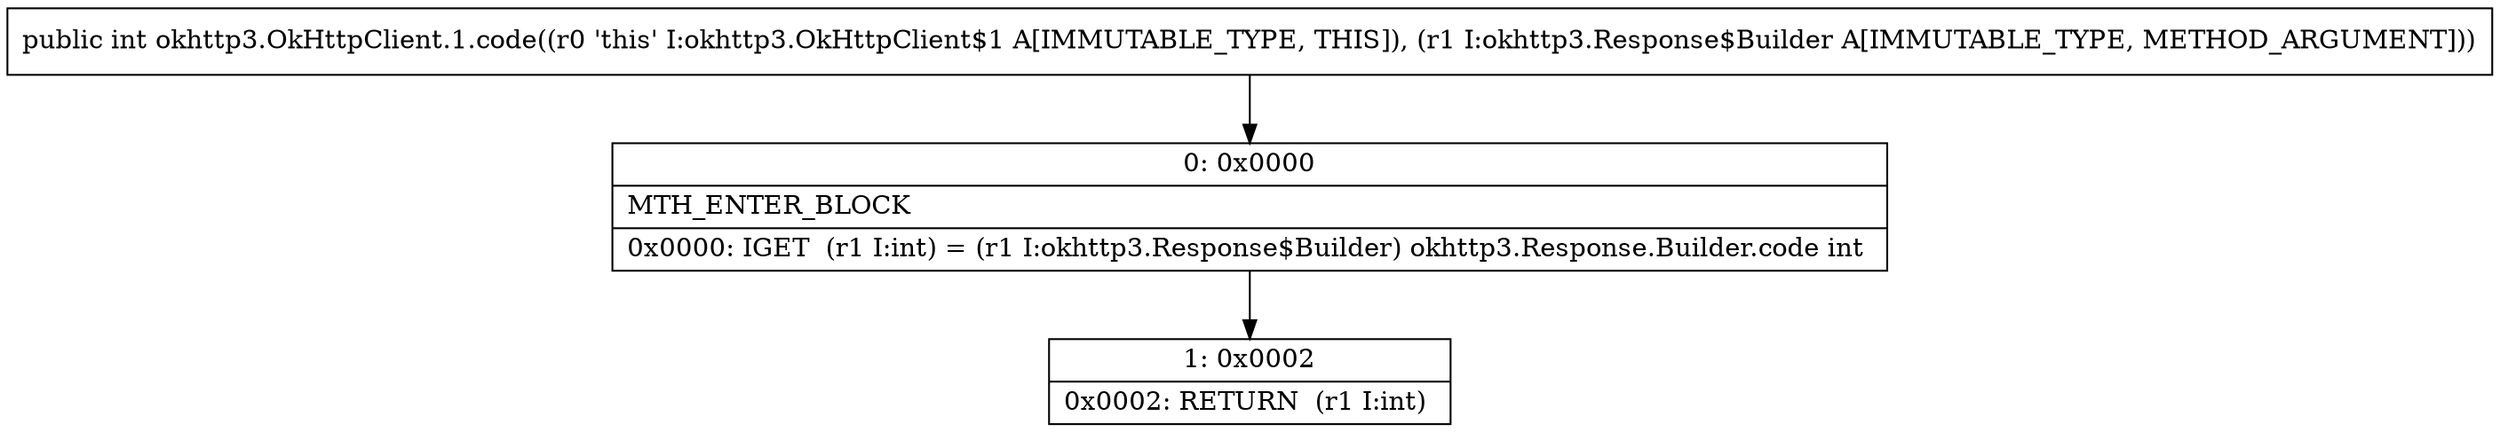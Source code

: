 digraph "CFG forokhttp3.OkHttpClient.1.code(Lokhttp3\/Response$Builder;)I" {
Node_0 [shape=record,label="{0\:\ 0x0000|MTH_ENTER_BLOCK\l|0x0000: IGET  (r1 I:int) = (r1 I:okhttp3.Response$Builder) okhttp3.Response.Builder.code int \l}"];
Node_1 [shape=record,label="{1\:\ 0x0002|0x0002: RETURN  (r1 I:int) \l}"];
MethodNode[shape=record,label="{public int okhttp3.OkHttpClient.1.code((r0 'this' I:okhttp3.OkHttpClient$1 A[IMMUTABLE_TYPE, THIS]), (r1 I:okhttp3.Response$Builder A[IMMUTABLE_TYPE, METHOD_ARGUMENT])) }"];
MethodNode -> Node_0;
Node_0 -> Node_1;
}

